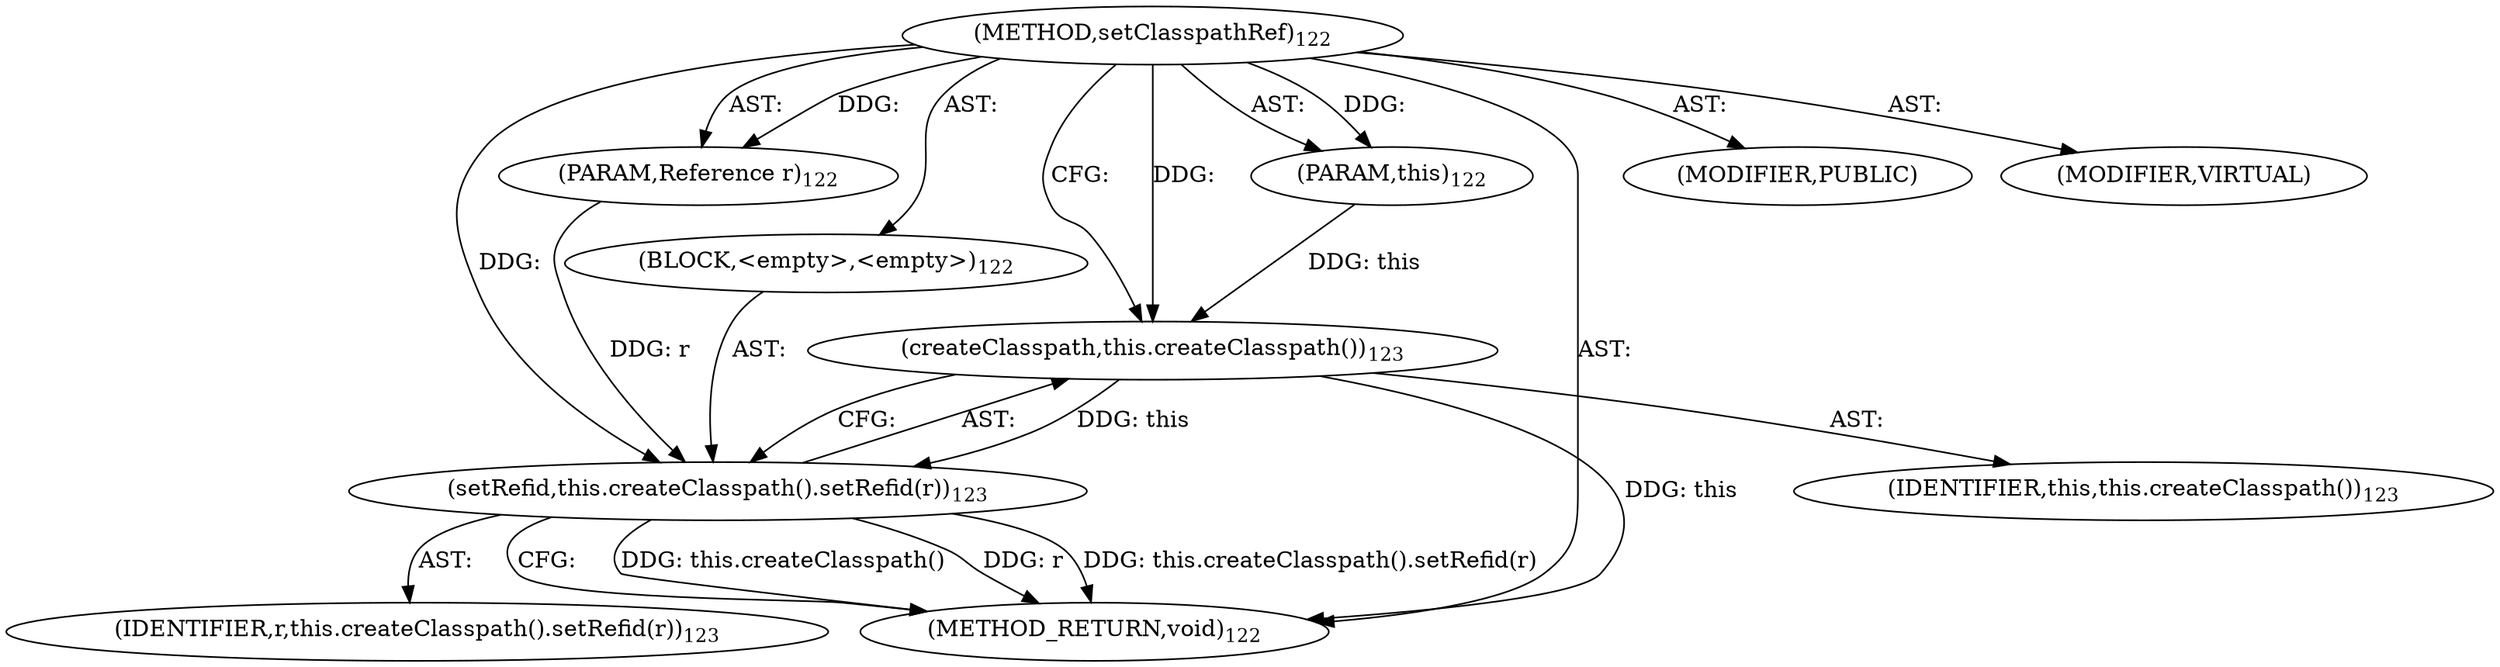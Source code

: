 digraph "setClasspathRef" {  
"111669149698" [label = <(METHOD,setClasspathRef)<SUB>122</SUB>> ]
"115964116994" [label = <(PARAM,this)<SUB>122</SUB>> ]
"115964117014" [label = <(PARAM,Reference r)<SUB>122</SUB>> ]
"25769803779" [label = <(BLOCK,&lt;empty&gt;,&lt;empty&gt;)<SUB>122</SUB>> ]
"30064771084" [label = <(setRefid,this.createClasspath().setRefid(r))<SUB>123</SUB>> ]
"30064771085" [label = <(createClasspath,this.createClasspath())<SUB>123</SUB>> ]
"68719476741" [label = <(IDENTIFIER,this,this.createClasspath())<SUB>123</SUB>> ]
"68719476800" [label = <(IDENTIFIER,r,this.createClasspath().setRefid(r))<SUB>123</SUB>> ]
"133143986191" [label = <(MODIFIER,PUBLIC)> ]
"133143986192" [label = <(MODIFIER,VIRTUAL)> ]
"128849018882" [label = <(METHOD_RETURN,void)<SUB>122</SUB>> ]
  "111669149698" -> "115964116994"  [ label = "AST: "] 
  "111669149698" -> "115964117014"  [ label = "AST: "] 
  "111669149698" -> "25769803779"  [ label = "AST: "] 
  "111669149698" -> "133143986191"  [ label = "AST: "] 
  "111669149698" -> "133143986192"  [ label = "AST: "] 
  "111669149698" -> "128849018882"  [ label = "AST: "] 
  "25769803779" -> "30064771084"  [ label = "AST: "] 
  "30064771084" -> "30064771085"  [ label = "AST: "] 
  "30064771084" -> "68719476800"  [ label = "AST: "] 
  "30064771085" -> "68719476741"  [ label = "AST: "] 
  "30064771084" -> "128849018882"  [ label = "CFG: "] 
  "30064771085" -> "30064771084"  [ label = "CFG: "] 
  "111669149698" -> "30064771085"  [ label = "CFG: "] 
  "30064771085" -> "128849018882"  [ label = "DDG: this"] 
  "30064771084" -> "128849018882"  [ label = "DDG: this.createClasspath()"] 
  "30064771084" -> "128849018882"  [ label = "DDG: r"] 
  "30064771084" -> "128849018882"  [ label = "DDG: this.createClasspath().setRefid(r)"] 
  "111669149698" -> "115964116994"  [ label = "DDG: "] 
  "111669149698" -> "115964117014"  [ label = "DDG: "] 
  "30064771085" -> "30064771084"  [ label = "DDG: this"] 
  "115964117014" -> "30064771084"  [ label = "DDG: r"] 
  "111669149698" -> "30064771084"  [ label = "DDG: "] 
  "115964116994" -> "30064771085"  [ label = "DDG: this"] 
  "111669149698" -> "30064771085"  [ label = "DDG: "] 
}
